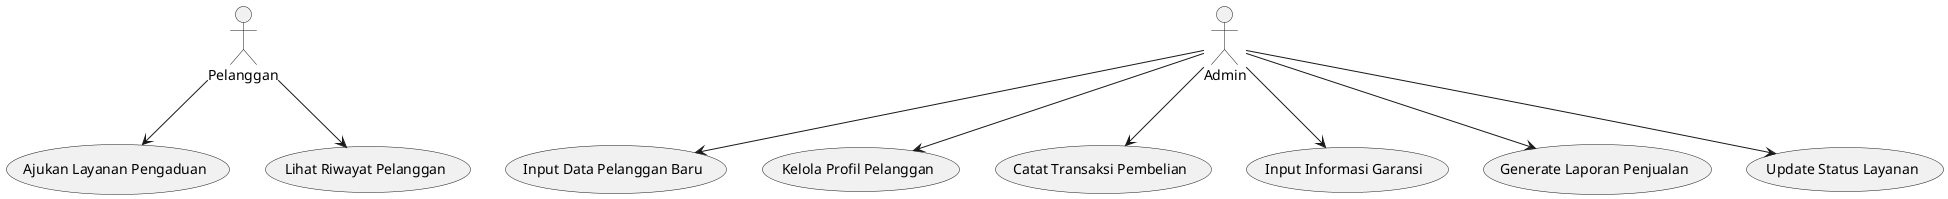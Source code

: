 @startuml
actor "Pelanggan" as customer
actor "Admin" as admin

usecase "Input Data Pelanggan Baru" as UC1
usecase "Kelola Profil Pelanggan" as UC2
usecase "Catat Transaksi Pembelian" as UC3
usecase "Input Informasi Garansi" as UC4
usecase "Ajukan Layanan Pengaduan" as UC5
usecase "Lihat Riwayat Pelanggan" as UC6
usecase "Generate Laporan Penjualan" as UC7
usecase "Update Status Layanan" as UC8

customer --> UC5
customer --> UC6

admin --> UC1
admin --> UC2
admin --> UC3
admin --> UC4
admin --> UC7
admin --> UC8
@enduml
